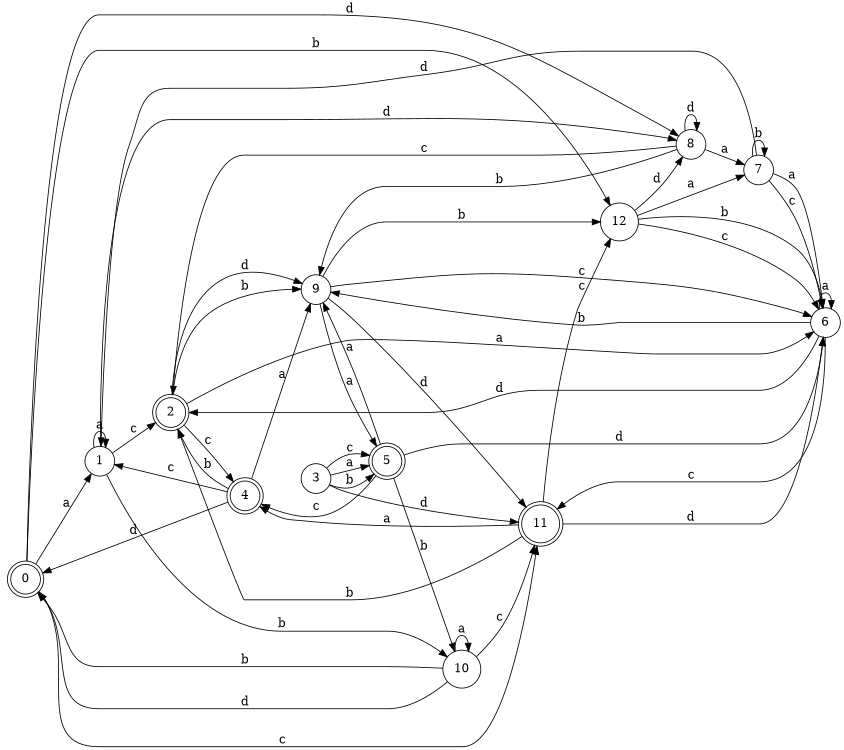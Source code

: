 digraph n11_5 {
__start0 [label="" shape="none"];

rankdir=LR;
size="8,5";

s0 [style="rounded,filled", color="black", fillcolor="white" shape="doublecircle", label="0"];
s1 [style="filled", color="black", fillcolor="white" shape="circle", label="1"];
s2 [style="rounded,filled", color="black", fillcolor="white" shape="doublecircle", label="2"];
s3 [style="filled", color="black", fillcolor="white" shape="circle", label="3"];
s4 [style="rounded,filled", color="black", fillcolor="white" shape="doublecircle", label="4"];
s5 [style="rounded,filled", color="black", fillcolor="white" shape="doublecircle", label="5"];
s6 [style="filled", color="black", fillcolor="white" shape="circle", label="6"];
s7 [style="filled", color="black", fillcolor="white" shape="circle", label="7"];
s8 [style="filled", color="black", fillcolor="white" shape="circle", label="8"];
s9 [style="filled", color="black", fillcolor="white" shape="circle", label="9"];
s10 [style="filled", color="black", fillcolor="white" shape="circle", label="10"];
s11 [style="rounded,filled", color="black", fillcolor="white" shape="doublecircle", label="11"];
s12 [style="filled", color="black", fillcolor="white" shape="circle", label="12"];
s0 -> s1 [label="a"];
s0 -> s12 [label="b"];
s0 -> s11 [label="c"];
s0 -> s8 [label="d"];
s1 -> s1 [label="a"];
s1 -> s10 [label="b"];
s1 -> s2 [label="c"];
s1 -> s8 [label="d"];
s2 -> s6 [label="a"];
s2 -> s9 [label="b"];
s2 -> s4 [label="c"];
s2 -> s9 [label="d"];
s3 -> s5 [label="a"];
s3 -> s5 [label="b"];
s3 -> s5 [label="c"];
s3 -> s11 [label="d"];
s4 -> s9 [label="a"];
s4 -> s2 [label="b"];
s4 -> s1 [label="c"];
s4 -> s0 [label="d"];
s5 -> s9 [label="a"];
s5 -> s10 [label="b"];
s5 -> s4 [label="c"];
s5 -> s6 [label="d"];
s6 -> s6 [label="a"];
s6 -> s9 [label="b"];
s6 -> s11 [label="c"];
s6 -> s2 [label="d"];
s7 -> s6 [label="a"];
s7 -> s7 [label="b"];
s7 -> s6 [label="c"];
s7 -> s1 [label="d"];
s8 -> s7 [label="a"];
s8 -> s9 [label="b"];
s8 -> s2 [label="c"];
s8 -> s8 [label="d"];
s9 -> s5 [label="a"];
s9 -> s12 [label="b"];
s9 -> s6 [label="c"];
s9 -> s11 [label="d"];
s10 -> s10 [label="a"];
s10 -> s0 [label="b"];
s10 -> s11 [label="c"];
s10 -> s0 [label="d"];
s11 -> s4 [label="a"];
s11 -> s2 [label="b"];
s11 -> s12 [label="c"];
s11 -> s6 [label="d"];
s12 -> s7 [label="a"];
s12 -> s6 [label="b"];
s12 -> s6 [label="c"];
s12 -> s8 [label="d"];

}